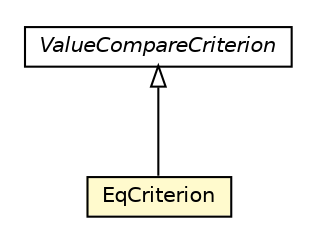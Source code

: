 #!/usr/local/bin/dot
#
# Class diagram 
# Generated by UMLGraph version R5_6_6-8-g8d7759 (http://www.umlgraph.org/)
#

digraph G {
	edge [fontname="Helvetica",fontsize=10,labelfontname="Helvetica",labelfontsize=10];
	node [fontname="Helvetica",fontsize=10,shape=plaintext];
	nodesep=0.25;
	ranksep=0.5;
	// org.dayatang.domain.internal.repo.ValueCompareCriterion
	c48995 [label=<<table title="org.dayatang.domain.internal.repo.ValueCompareCriterion" border="0" cellborder="1" cellspacing="0" cellpadding="2" port="p" href="./ValueCompareCriterion.html">
		<tr><td><table border="0" cellspacing="0" cellpadding="1">
<tr><td align="center" balign="center"><font face="Helvetica-Oblique"> ValueCompareCriterion </font></td></tr>
		</table></td></tr>
		</table>>, URL="./ValueCompareCriterion.html", fontname="Helvetica", fontcolor="black", fontsize=10.0];
	// org.dayatang.domain.internal.repo.EqCriterion
	c49024 [label=<<table title="org.dayatang.domain.internal.repo.EqCriterion" border="0" cellborder="1" cellspacing="0" cellpadding="2" port="p" bgcolor="lemonChiffon" href="./EqCriterion.html">
		<tr><td><table border="0" cellspacing="0" cellpadding="1">
<tr><td align="center" balign="center"> EqCriterion </td></tr>
		</table></td></tr>
		</table>>, URL="./EqCriterion.html", fontname="Helvetica", fontcolor="black", fontsize=10.0];
	//org.dayatang.domain.internal.repo.EqCriterion extends org.dayatang.domain.internal.repo.ValueCompareCriterion
	c48995:p -> c49024:p [dir=back,arrowtail=empty];
}

